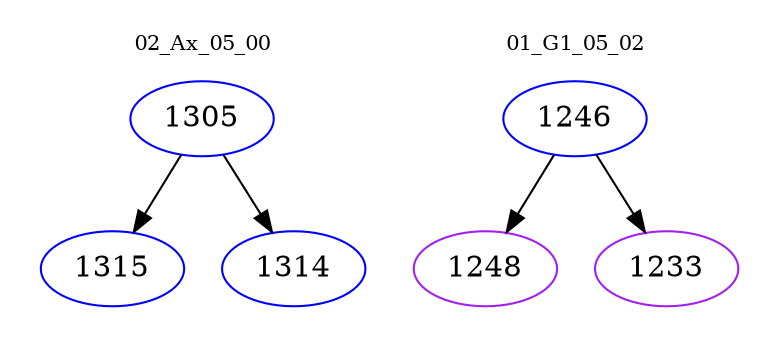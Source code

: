 digraph{
subgraph cluster_0 {
color = white
label = "02_Ax_05_00";
fontsize=10;
T0_1305 [label="1305", color="blue"]
T0_1305 -> T0_1315 [color="black"]
T0_1315 [label="1315", color="blue"]
T0_1305 -> T0_1314 [color="black"]
T0_1314 [label="1314", color="blue"]
}
subgraph cluster_1 {
color = white
label = "01_G1_05_02";
fontsize=10;
T1_1246 [label="1246", color="blue"]
T1_1246 -> T1_1248 [color="black"]
T1_1248 [label="1248", color="purple"]
T1_1246 -> T1_1233 [color="black"]
T1_1233 [label="1233", color="purple"]
}
}

